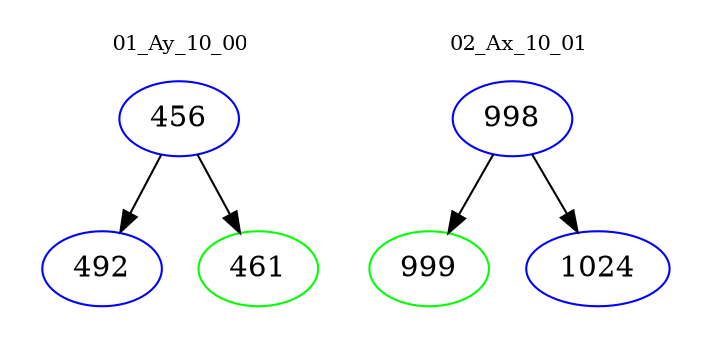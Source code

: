 digraph{
subgraph cluster_0 {
color = white
label = "01_Ay_10_00";
fontsize=10;
T0_456 [label="456", color="blue"]
T0_456 -> T0_492 [color="black"]
T0_492 [label="492", color="blue"]
T0_456 -> T0_461 [color="black"]
T0_461 [label="461", color="green"]
}
subgraph cluster_1 {
color = white
label = "02_Ax_10_01";
fontsize=10;
T1_998 [label="998", color="blue"]
T1_998 -> T1_999 [color="black"]
T1_999 [label="999", color="green"]
T1_998 -> T1_1024 [color="black"]
T1_1024 [label="1024", color="blue"]
}
}
